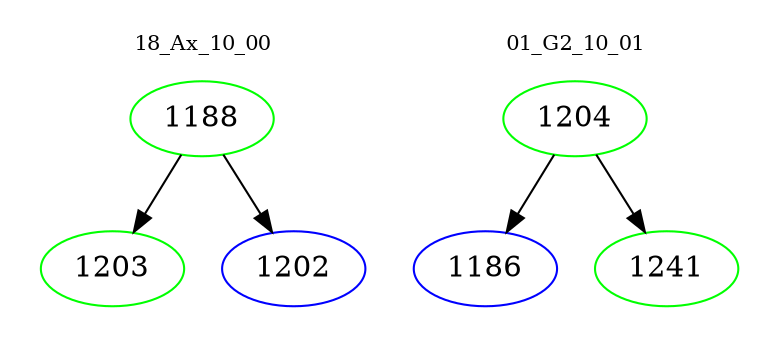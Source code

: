 digraph{
subgraph cluster_0 {
color = white
label = "18_Ax_10_00";
fontsize=10;
T0_1188 [label="1188", color="green"]
T0_1188 -> T0_1203 [color="black"]
T0_1203 [label="1203", color="green"]
T0_1188 -> T0_1202 [color="black"]
T0_1202 [label="1202", color="blue"]
}
subgraph cluster_1 {
color = white
label = "01_G2_10_01";
fontsize=10;
T1_1204 [label="1204", color="green"]
T1_1204 -> T1_1186 [color="black"]
T1_1186 [label="1186", color="blue"]
T1_1204 -> T1_1241 [color="black"]
T1_1241 [label="1241", color="green"]
}
}
